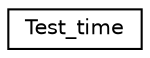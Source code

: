 digraph "Graphical Class Hierarchy"
{
 // LATEX_PDF_SIZE
  edge [fontname="Helvetica",fontsize="10",labelfontname="Helvetica",labelfontsize="10"];
  node [fontname="Helvetica",fontsize="10",shape=record];
  rankdir="LR";
  Node0 [label="Test_time",height=0.2,width=0.4,color="black", fillcolor="white", style="filled",URL="$structTest__time.html",tooltip=" "];
}
